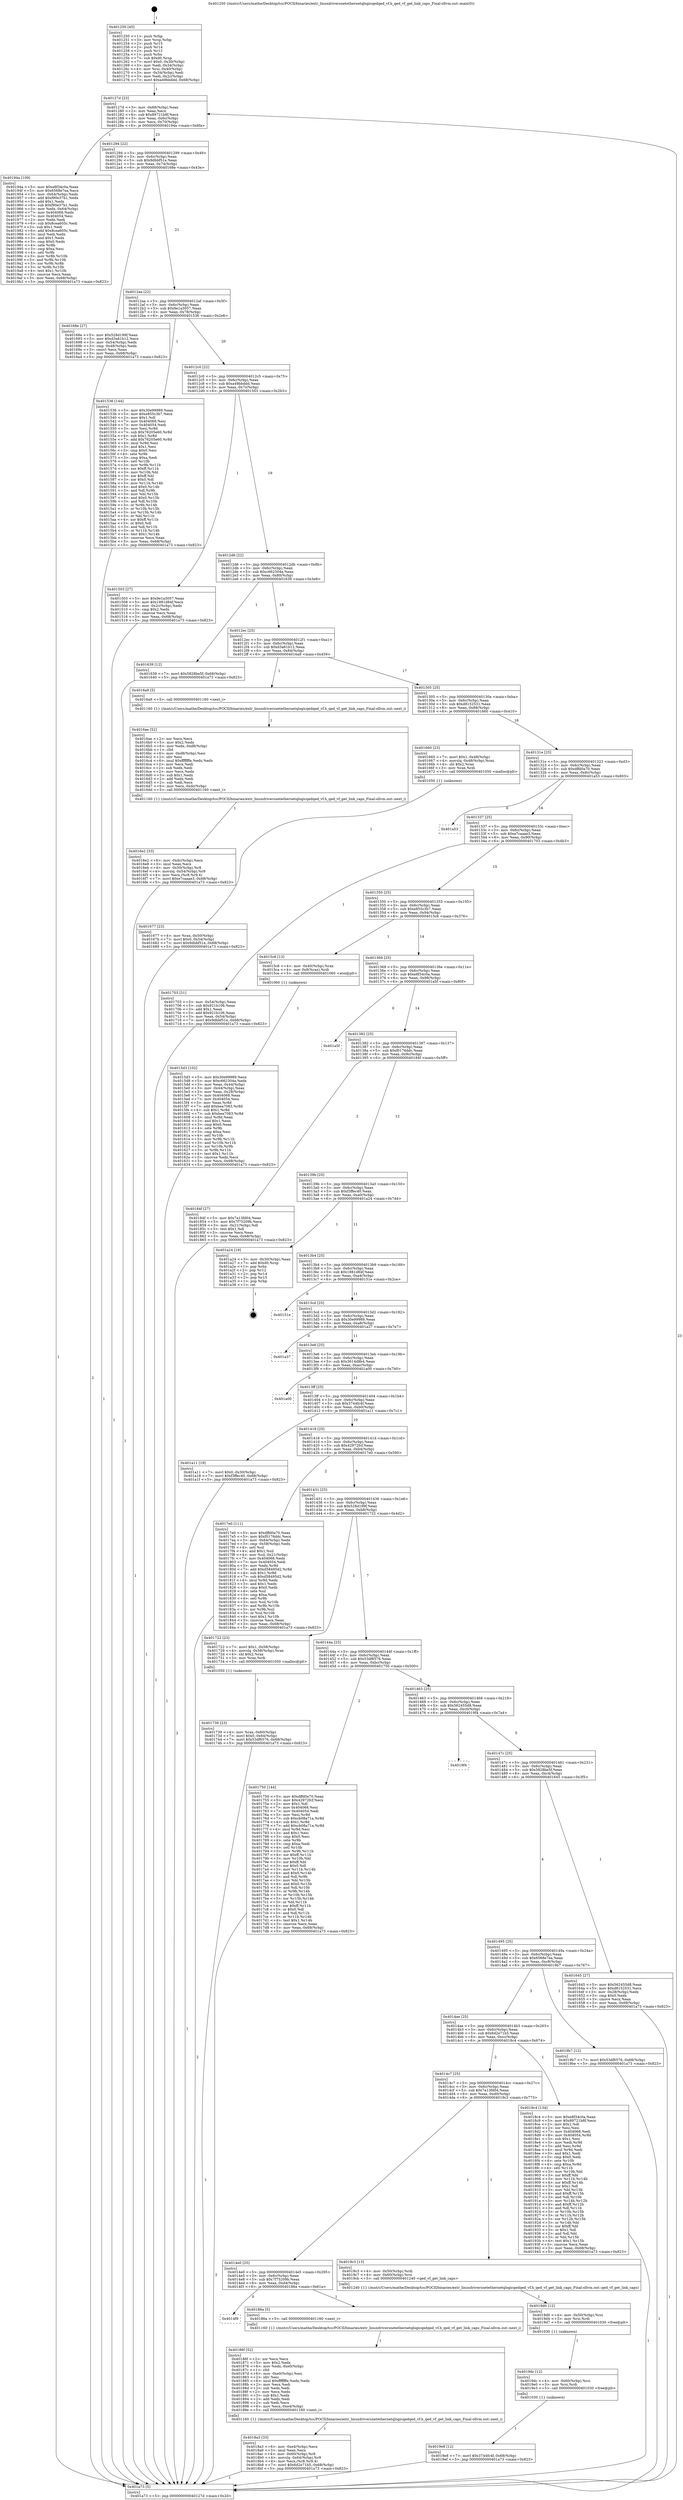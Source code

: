 digraph "0x401250" {
  label = "0x401250 (/mnt/c/Users/mathe/Desktop/tcc/POCII/binaries/extr_linuxdriversnetethernetqlogicqedqed_vf.h_qed_vf_get_link_caps_Final-ollvm.out::main(0))"
  labelloc = "t"
  node[shape=record]

  Entry [label="",width=0.3,height=0.3,shape=circle,fillcolor=black,style=filled]
  "0x40127d" [label="{
     0x40127d [23]\l
     | [instrs]\l
     &nbsp;&nbsp;0x40127d \<+3\>: mov -0x68(%rbp),%eax\l
     &nbsp;&nbsp;0x401280 \<+2\>: mov %eax,%ecx\l
     &nbsp;&nbsp;0x401282 \<+6\>: sub $0x89721b8f,%ecx\l
     &nbsp;&nbsp;0x401288 \<+3\>: mov %eax,-0x6c(%rbp)\l
     &nbsp;&nbsp;0x40128b \<+3\>: mov %ecx,-0x70(%rbp)\l
     &nbsp;&nbsp;0x40128e \<+6\>: je 000000000040194a \<main+0x6fa\>\l
  }"]
  "0x40194a" [label="{
     0x40194a [109]\l
     | [instrs]\l
     &nbsp;&nbsp;0x40194a \<+5\>: mov $0xe8f34c0a,%eax\l
     &nbsp;&nbsp;0x40194f \<+5\>: mov $0x6568e7ea,%ecx\l
     &nbsp;&nbsp;0x401954 \<+3\>: mov -0x64(%rbp),%edx\l
     &nbsp;&nbsp;0x401957 \<+6\>: add $0xf90e37b1,%edx\l
     &nbsp;&nbsp;0x40195d \<+3\>: add $0x1,%edx\l
     &nbsp;&nbsp;0x401960 \<+6\>: sub $0xf90e37b1,%edx\l
     &nbsp;&nbsp;0x401966 \<+3\>: mov %edx,-0x64(%rbp)\l
     &nbsp;&nbsp;0x401969 \<+7\>: mov 0x404068,%edx\l
     &nbsp;&nbsp;0x401970 \<+7\>: mov 0x404054,%esi\l
     &nbsp;&nbsp;0x401977 \<+2\>: mov %edx,%edi\l
     &nbsp;&nbsp;0x401979 \<+6\>: sub $0x8cea605c,%edi\l
     &nbsp;&nbsp;0x40197f \<+3\>: sub $0x1,%edi\l
     &nbsp;&nbsp;0x401982 \<+6\>: add $0x8cea605c,%edi\l
     &nbsp;&nbsp;0x401988 \<+3\>: imul %edi,%edx\l
     &nbsp;&nbsp;0x40198b \<+3\>: and $0x1,%edx\l
     &nbsp;&nbsp;0x40198e \<+3\>: cmp $0x0,%edx\l
     &nbsp;&nbsp;0x401991 \<+4\>: sete %r8b\l
     &nbsp;&nbsp;0x401995 \<+3\>: cmp $0xa,%esi\l
     &nbsp;&nbsp;0x401998 \<+4\>: setl %r9b\l
     &nbsp;&nbsp;0x40199c \<+3\>: mov %r8b,%r10b\l
     &nbsp;&nbsp;0x40199f \<+3\>: and %r9b,%r10b\l
     &nbsp;&nbsp;0x4019a2 \<+3\>: xor %r9b,%r8b\l
     &nbsp;&nbsp;0x4019a5 \<+3\>: or %r8b,%r10b\l
     &nbsp;&nbsp;0x4019a8 \<+4\>: test $0x1,%r10b\l
     &nbsp;&nbsp;0x4019ac \<+3\>: cmovne %ecx,%eax\l
     &nbsp;&nbsp;0x4019af \<+3\>: mov %eax,-0x68(%rbp)\l
     &nbsp;&nbsp;0x4019b2 \<+5\>: jmp 0000000000401a73 \<main+0x823\>\l
  }"]
  "0x401294" [label="{
     0x401294 [22]\l
     | [instrs]\l
     &nbsp;&nbsp;0x401294 \<+5\>: jmp 0000000000401299 \<main+0x49\>\l
     &nbsp;&nbsp;0x401299 \<+3\>: mov -0x6c(%rbp),%eax\l
     &nbsp;&nbsp;0x40129c \<+5\>: sub $0x9dbbf51e,%eax\l
     &nbsp;&nbsp;0x4012a1 \<+3\>: mov %eax,-0x74(%rbp)\l
     &nbsp;&nbsp;0x4012a4 \<+6\>: je 000000000040168e \<main+0x43e\>\l
  }"]
  Exit [label="",width=0.3,height=0.3,shape=circle,fillcolor=black,style=filled,peripheries=2]
  "0x40168e" [label="{
     0x40168e [27]\l
     | [instrs]\l
     &nbsp;&nbsp;0x40168e \<+5\>: mov $0x528d199f,%eax\l
     &nbsp;&nbsp;0x401693 \<+5\>: mov $0xd3a61b12,%ecx\l
     &nbsp;&nbsp;0x401698 \<+3\>: mov -0x54(%rbp),%edx\l
     &nbsp;&nbsp;0x40169b \<+3\>: cmp -0x48(%rbp),%edx\l
     &nbsp;&nbsp;0x40169e \<+3\>: cmovl %ecx,%eax\l
     &nbsp;&nbsp;0x4016a1 \<+3\>: mov %eax,-0x68(%rbp)\l
     &nbsp;&nbsp;0x4016a4 \<+5\>: jmp 0000000000401a73 \<main+0x823\>\l
  }"]
  "0x4012aa" [label="{
     0x4012aa [22]\l
     | [instrs]\l
     &nbsp;&nbsp;0x4012aa \<+5\>: jmp 00000000004012af \<main+0x5f\>\l
     &nbsp;&nbsp;0x4012af \<+3\>: mov -0x6c(%rbp),%eax\l
     &nbsp;&nbsp;0x4012b2 \<+5\>: sub $0x9e1a3057,%eax\l
     &nbsp;&nbsp;0x4012b7 \<+3\>: mov %eax,-0x78(%rbp)\l
     &nbsp;&nbsp;0x4012ba \<+6\>: je 0000000000401536 \<main+0x2e6\>\l
  }"]
  "0x4019e8" [label="{
     0x4019e8 [12]\l
     | [instrs]\l
     &nbsp;&nbsp;0x4019e8 \<+7\>: movl $0x3744fc4f,-0x68(%rbp)\l
     &nbsp;&nbsp;0x4019ef \<+5\>: jmp 0000000000401a73 \<main+0x823\>\l
  }"]
  "0x401536" [label="{
     0x401536 [144]\l
     | [instrs]\l
     &nbsp;&nbsp;0x401536 \<+5\>: mov $0x30e99989,%eax\l
     &nbsp;&nbsp;0x40153b \<+5\>: mov $0xe855c3b7,%ecx\l
     &nbsp;&nbsp;0x401540 \<+2\>: mov $0x1,%dl\l
     &nbsp;&nbsp;0x401542 \<+7\>: mov 0x404068,%esi\l
     &nbsp;&nbsp;0x401549 \<+7\>: mov 0x404054,%edi\l
     &nbsp;&nbsp;0x401550 \<+3\>: mov %esi,%r8d\l
     &nbsp;&nbsp;0x401553 \<+7\>: sub $0x76205e60,%r8d\l
     &nbsp;&nbsp;0x40155a \<+4\>: sub $0x1,%r8d\l
     &nbsp;&nbsp;0x40155e \<+7\>: add $0x76205e60,%r8d\l
     &nbsp;&nbsp;0x401565 \<+4\>: imul %r8d,%esi\l
     &nbsp;&nbsp;0x401569 \<+3\>: and $0x1,%esi\l
     &nbsp;&nbsp;0x40156c \<+3\>: cmp $0x0,%esi\l
     &nbsp;&nbsp;0x40156f \<+4\>: sete %r9b\l
     &nbsp;&nbsp;0x401573 \<+3\>: cmp $0xa,%edi\l
     &nbsp;&nbsp;0x401576 \<+4\>: setl %r10b\l
     &nbsp;&nbsp;0x40157a \<+3\>: mov %r9b,%r11b\l
     &nbsp;&nbsp;0x40157d \<+4\>: xor $0xff,%r11b\l
     &nbsp;&nbsp;0x401581 \<+3\>: mov %r10b,%bl\l
     &nbsp;&nbsp;0x401584 \<+3\>: xor $0xff,%bl\l
     &nbsp;&nbsp;0x401587 \<+3\>: xor $0x0,%dl\l
     &nbsp;&nbsp;0x40158a \<+3\>: mov %r11b,%r14b\l
     &nbsp;&nbsp;0x40158d \<+4\>: and $0x0,%r14b\l
     &nbsp;&nbsp;0x401591 \<+3\>: and %dl,%r9b\l
     &nbsp;&nbsp;0x401594 \<+3\>: mov %bl,%r15b\l
     &nbsp;&nbsp;0x401597 \<+4\>: and $0x0,%r15b\l
     &nbsp;&nbsp;0x40159b \<+3\>: and %dl,%r10b\l
     &nbsp;&nbsp;0x40159e \<+3\>: or %r9b,%r14b\l
     &nbsp;&nbsp;0x4015a1 \<+3\>: or %r10b,%r15b\l
     &nbsp;&nbsp;0x4015a4 \<+3\>: xor %r15b,%r14b\l
     &nbsp;&nbsp;0x4015a7 \<+3\>: or %bl,%r11b\l
     &nbsp;&nbsp;0x4015aa \<+4\>: xor $0xff,%r11b\l
     &nbsp;&nbsp;0x4015ae \<+3\>: or $0x0,%dl\l
     &nbsp;&nbsp;0x4015b1 \<+3\>: and %dl,%r11b\l
     &nbsp;&nbsp;0x4015b4 \<+3\>: or %r11b,%r14b\l
     &nbsp;&nbsp;0x4015b7 \<+4\>: test $0x1,%r14b\l
     &nbsp;&nbsp;0x4015bb \<+3\>: cmovne %ecx,%eax\l
     &nbsp;&nbsp;0x4015be \<+3\>: mov %eax,-0x68(%rbp)\l
     &nbsp;&nbsp;0x4015c1 \<+5\>: jmp 0000000000401a73 \<main+0x823\>\l
  }"]
  "0x4012c0" [label="{
     0x4012c0 [22]\l
     | [instrs]\l
     &nbsp;&nbsp;0x4012c0 \<+5\>: jmp 00000000004012c5 \<main+0x75\>\l
     &nbsp;&nbsp;0x4012c5 \<+3\>: mov -0x6c(%rbp),%eax\l
     &nbsp;&nbsp;0x4012c8 \<+5\>: sub $0xa49bbddd,%eax\l
     &nbsp;&nbsp;0x4012cd \<+3\>: mov %eax,-0x7c(%rbp)\l
     &nbsp;&nbsp;0x4012d0 \<+6\>: je 0000000000401503 \<main+0x2b3\>\l
  }"]
  "0x4019dc" [label="{
     0x4019dc [12]\l
     | [instrs]\l
     &nbsp;&nbsp;0x4019dc \<+4\>: mov -0x60(%rbp),%rsi\l
     &nbsp;&nbsp;0x4019e0 \<+3\>: mov %rsi,%rdi\l
     &nbsp;&nbsp;0x4019e3 \<+5\>: call 0000000000401030 \<free@plt\>\l
     | [calls]\l
     &nbsp;&nbsp;0x401030 \{1\} (unknown)\l
  }"]
  "0x401503" [label="{
     0x401503 [27]\l
     | [instrs]\l
     &nbsp;&nbsp;0x401503 \<+5\>: mov $0x9e1a3057,%eax\l
     &nbsp;&nbsp;0x401508 \<+5\>: mov $0x1881d84f,%ecx\l
     &nbsp;&nbsp;0x40150d \<+3\>: mov -0x2c(%rbp),%edx\l
     &nbsp;&nbsp;0x401510 \<+3\>: cmp $0x2,%edx\l
     &nbsp;&nbsp;0x401513 \<+3\>: cmovne %ecx,%eax\l
     &nbsp;&nbsp;0x401516 \<+3\>: mov %eax,-0x68(%rbp)\l
     &nbsp;&nbsp;0x401519 \<+5\>: jmp 0000000000401a73 \<main+0x823\>\l
  }"]
  "0x4012d6" [label="{
     0x4012d6 [22]\l
     | [instrs]\l
     &nbsp;&nbsp;0x4012d6 \<+5\>: jmp 00000000004012db \<main+0x8b\>\l
     &nbsp;&nbsp;0x4012db \<+3\>: mov -0x6c(%rbp),%eax\l
     &nbsp;&nbsp;0x4012de \<+5\>: sub $0xc662304a,%eax\l
     &nbsp;&nbsp;0x4012e3 \<+3\>: mov %eax,-0x80(%rbp)\l
     &nbsp;&nbsp;0x4012e6 \<+6\>: je 0000000000401639 \<main+0x3e9\>\l
  }"]
  "0x401a73" [label="{
     0x401a73 [5]\l
     | [instrs]\l
     &nbsp;&nbsp;0x401a73 \<+5\>: jmp 000000000040127d \<main+0x2d\>\l
  }"]
  "0x401250" [label="{
     0x401250 [45]\l
     | [instrs]\l
     &nbsp;&nbsp;0x401250 \<+1\>: push %rbp\l
     &nbsp;&nbsp;0x401251 \<+3\>: mov %rsp,%rbp\l
     &nbsp;&nbsp;0x401254 \<+2\>: push %r15\l
     &nbsp;&nbsp;0x401256 \<+2\>: push %r14\l
     &nbsp;&nbsp;0x401258 \<+2\>: push %r12\l
     &nbsp;&nbsp;0x40125a \<+1\>: push %rbx\l
     &nbsp;&nbsp;0x40125b \<+7\>: sub $0xd0,%rsp\l
     &nbsp;&nbsp;0x401262 \<+7\>: movl $0x0,-0x30(%rbp)\l
     &nbsp;&nbsp;0x401269 \<+3\>: mov %edi,-0x34(%rbp)\l
     &nbsp;&nbsp;0x40126c \<+4\>: mov %rsi,-0x40(%rbp)\l
     &nbsp;&nbsp;0x401270 \<+3\>: mov -0x34(%rbp),%edi\l
     &nbsp;&nbsp;0x401273 \<+3\>: mov %edi,-0x2c(%rbp)\l
     &nbsp;&nbsp;0x401276 \<+7\>: movl $0xa49bbddd,-0x68(%rbp)\l
  }"]
  "0x4019d0" [label="{
     0x4019d0 [12]\l
     | [instrs]\l
     &nbsp;&nbsp;0x4019d0 \<+4\>: mov -0x50(%rbp),%rsi\l
     &nbsp;&nbsp;0x4019d4 \<+3\>: mov %rsi,%rdi\l
     &nbsp;&nbsp;0x4019d7 \<+5\>: call 0000000000401030 \<free@plt\>\l
     | [calls]\l
     &nbsp;&nbsp;0x401030 \{1\} (unknown)\l
  }"]
  "0x401639" [label="{
     0x401639 [12]\l
     | [instrs]\l
     &nbsp;&nbsp;0x401639 \<+7\>: movl $0x5828be5f,-0x68(%rbp)\l
     &nbsp;&nbsp;0x401640 \<+5\>: jmp 0000000000401a73 \<main+0x823\>\l
  }"]
  "0x4012ec" [label="{
     0x4012ec [25]\l
     | [instrs]\l
     &nbsp;&nbsp;0x4012ec \<+5\>: jmp 00000000004012f1 \<main+0xa1\>\l
     &nbsp;&nbsp;0x4012f1 \<+3\>: mov -0x6c(%rbp),%eax\l
     &nbsp;&nbsp;0x4012f4 \<+5\>: sub $0xd3a61b12,%eax\l
     &nbsp;&nbsp;0x4012f9 \<+6\>: mov %eax,-0x84(%rbp)\l
     &nbsp;&nbsp;0x4012ff \<+6\>: je 00000000004016a9 \<main+0x459\>\l
  }"]
  "0x4018a3" [label="{
     0x4018a3 [33]\l
     | [instrs]\l
     &nbsp;&nbsp;0x4018a3 \<+6\>: mov -0xe4(%rbp),%ecx\l
     &nbsp;&nbsp;0x4018a9 \<+3\>: imul %eax,%ecx\l
     &nbsp;&nbsp;0x4018ac \<+4\>: mov -0x60(%rbp),%r8\l
     &nbsp;&nbsp;0x4018b0 \<+4\>: movslq -0x64(%rbp),%r9\l
     &nbsp;&nbsp;0x4018b4 \<+4\>: mov %ecx,(%r8,%r9,4)\l
     &nbsp;&nbsp;0x4018b8 \<+7\>: movl $0x6d2e71b5,-0x68(%rbp)\l
     &nbsp;&nbsp;0x4018bf \<+5\>: jmp 0000000000401a73 \<main+0x823\>\l
  }"]
  "0x4016a9" [label="{
     0x4016a9 [5]\l
     | [instrs]\l
     &nbsp;&nbsp;0x4016a9 \<+5\>: call 0000000000401160 \<next_i\>\l
     | [calls]\l
     &nbsp;&nbsp;0x401160 \{1\} (/mnt/c/Users/mathe/Desktop/tcc/POCII/binaries/extr_linuxdriversnetethernetqlogicqedqed_vf.h_qed_vf_get_link_caps_Final-ollvm.out::next_i)\l
  }"]
  "0x401305" [label="{
     0x401305 [25]\l
     | [instrs]\l
     &nbsp;&nbsp;0x401305 \<+5\>: jmp 000000000040130a \<main+0xba\>\l
     &nbsp;&nbsp;0x40130a \<+3\>: mov -0x6c(%rbp),%eax\l
     &nbsp;&nbsp;0x40130d \<+5\>: sub $0xd8152531,%eax\l
     &nbsp;&nbsp;0x401312 \<+6\>: mov %eax,-0x88(%rbp)\l
     &nbsp;&nbsp;0x401318 \<+6\>: je 0000000000401660 \<main+0x410\>\l
  }"]
  "0x40186f" [label="{
     0x40186f [52]\l
     | [instrs]\l
     &nbsp;&nbsp;0x40186f \<+2\>: xor %ecx,%ecx\l
     &nbsp;&nbsp;0x401871 \<+5\>: mov $0x2,%edx\l
     &nbsp;&nbsp;0x401876 \<+6\>: mov %edx,-0xe0(%rbp)\l
     &nbsp;&nbsp;0x40187c \<+1\>: cltd\l
     &nbsp;&nbsp;0x40187d \<+6\>: mov -0xe0(%rbp),%esi\l
     &nbsp;&nbsp;0x401883 \<+2\>: idiv %esi\l
     &nbsp;&nbsp;0x401885 \<+6\>: imul $0xfffffffe,%edx,%edx\l
     &nbsp;&nbsp;0x40188b \<+2\>: mov %ecx,%edi\l
     &nbsp;&nbsp;0x40188d \<+2\>: sub %edx,%edi\l
     &nbsp;&nbsp;0x40188f \<+2\>: mov %ecx,%edx\l
     &nbsp;&nbsp;0x401891 \<+3\>: sub $0x1,%edx\l
     &nbsp;&nbsp;0x401894 \<+2\>: add %edx,%edi\l
     &nbsp;&nbsp;0x401896 \<+2\>: sub %edi,%ecx\l
     &nbsp;&nbsp;0x401898 \<+6\>: mov %ecx,-0xe4(%rbp)\l
     &nbsp;&nbsp;0x40189e \<+5\>: call 0000000000401160 \<next_i\>\l
     | [calls]\l
     &nbsp;&nbsp;0x401160 \{1\} (/mnt/c/Users/mathe/Desktop/tcc/POCII/binaries/extr_linuxdriversnetethernetqlogicqedqed_vf.h_qed_vf_get_link_caps_Final-ollvm.out::next_i)\l
  }"]
  "0x401660" [label="{
     0x401660 [23]\l
     | [instrs]\l
     &nbsp;&nbsp;0x401660 \<+7\>: movl $0x1,-0x48(%rbp)\l
     &nbsp;&nbsp;0x401667 \<+4\>: movslq -0x48(%rbp),%rax\l
     &nbsp;&nbsp;0x40166b \<+4\>: shl $0x2,%rax\l
     &nbsp;&nbsp;0x40166f \<+3\>: mov %rax,%rdi\l
     &nbsp;&nbsp;0x401672 \<+5\>: call 0000000000401050 \<malloc@plt\>\l
     | [calls]\l
     &nbsp;&nbsp;0x401050 \{1\} (unknown)\l
  }"]
  "0x40131e" [label="{
     0x40131e [25]\l
     | [instrs]\l
     &nbsp;&nbsp;0x40131e \<+5\>: jmp 0000000000401323 \<main+0xd3\>\l
     &nbsp;&nbsp;0x401323 \<+3\>: mov -0x6c(%rbp),%eax\l
     &nbsp;&nbsp;0x401326 \<+5\>: sub $0xdffd0a70,%eax\l
     &nbsp;&nbsp;0x40132b \<+6\>: mov %eax,-0x8c(%rbp)\l
     &nbsp;&nbsp;0x401331 \<+6\>: je 0000000000401a53 \<main+0x803\>\l
  }"]
  "0x4014f9" [label="{
     0x4014f9\l
  }", style=dashed]
  "0x401a53" [label="{
     0x401a53\l
  }", style=dashed]
  "0x401337" [label="{
     0x401337 [25]\l
     | [instrs]\l
     &nbsp;&nbsp;0x401337 \<+5\>: jmp 000000000040133c \<main+0xec\>\l
     &nbsp;&nbsp;0x40133c \<+3\>: mov -0x6c(%rbp),%eax\l
     &nbsp;&nbsp;0x40133f \<+5\>: sub $0xe7caaae3,%eax\l
     &nbsp;&nbsp;0x401344 \<+6\>: mov %eax,-0x90(%rbp)\l
     &nbsp;&nbsp;0x40134a \<+6\>: je 0000000000401703 \<main+0x4b3\>\l
  }"]
  "0x40186a" [label="{
     0x40186a [5]\l
     | [instrs]\l
     &nbsp;&nbsp;0x40186a \<+5\>: call 0000000000401160 \<next_i\>\l
     | [calls]\l
     &nbsp;&nbsp;0x401160 \{1\} (/mnt/c/Users/mathe/Desktop/tcc/POCII/binaries/extr_linuxdriversnetethernetqlogicqedqed_vf.h_qed_vf_get_link_caps_Final-ollvm.out::next_i)\l
  }"]
  "0x401703" [label="{
     0x401703 [31]\l
     | [instrs]\l
     &nbsp;&nbsp;0x401703 \<+3\>: mov -0x54(%rbp),%eax\l
     &nbsp;&nbsp;0x401706 \<+5\>: sub $0x921b106,%eax\l
     &nbsp;&nbsp;0x40170b \<+3\>: add $0x1,%eax\l
     &nbsp;&nbsp;0x40170e \<+5\>: add $0x921b106,%eax\l
     &nbsp;&nbsp;0x401713 \<+3\>: mov %eax,-0x54(%rbp)\l
     &nbsp;&nbsp;0x401716 \<+7\>: movl $0x9dbbf51e,-0x68(%rbp)\l
     &nbsp;&nbsp;0x40171d \<+5\>: jmp 0000000000401a73 \<main+0x823\>\l
  }"]
  "0x401350" [label="{
     0x401350 [25]\l
     | [instrs]\l
     &nbsp;&nbsp;0x401350 \<+5\>: jmp 0000000000401355 \<main+0x105\>\l
     &nbsp;&nbsp;0x401355 \<+3\>: mov -0x6c(%rbp),%eax\l
     &nbsp;&nbsp;0x401358 \<+5\>: sub $0xe855c3b7,%eax\l
     &nbsp;&nbsp;0x40135d \<+6\>: mov %eax,-0x94(%rbp)\l
     &nbsp;&nbsp;0x401363 \<+6\>: je 00000000004015c6 \<main+0x376\>\l
  }"]
  "0x4014e0" [label="{
     0x4014e0 [25]\l
     | [instrs]\l
     &nbsp;&nbsp;0x4014e0 \<+5\>: jmp 00000000004014e5 \<main+0x295\>\l
     &nbsp;&nbsp;0x4014e5 \<+3\>: mov -0x6c(%rbp),%eax\l
     &nbsp;&nbsp;0x4014e8 \<+5\>: sub $0x7f75209b,%eax\l
     &nbsp;&nbsp;0x4014ed \<+6\>: mov %eax,-0xd4(%rbp)\l
     &nbsp;&nbsp;0x4014f3 \<+6\>: je 000000000040186a \<main+0x61a\>\l
  }"]
  "0x4015c6" [label="{
     0x4015c6 [13]\l
     | [instrs]\l
     &nbsp;&nbsp;0x4015c6 \<+4\>: mov -0x40(%rbp),%rax\l
     &nbsp;&nbsp;0x4015ca \<+4\>: mov 0x8(%rax),%rdi\l
     &nbsp;&nbsp;0x4015ce \<+5\>: call 0000000000401060 \<atoi@plt\>\l
     | [calls]\l
     &nbsp;&nbsp;0x401060 \{1\} (unknown)\l
  }"]
  "0x401369" [label="{
     0x401369 [25]\l
     | [instrs]\l
     &nbsp;&nbsp;0x401369 \<+5\>: jmp 000000000040136e \<main+0x11e\>\l
     &nbsp;&nbsp;0x40136e \<+3\>: mov -0x6c(%rbp),%eax\l
     &nbsp;&nbsp;0x401371 \<+5\>: sub $0xe8f34c0a,%eax\l
     &nbsp;&nbsp;0x401376 \<+6\>: mov %eax,-0x98(%rbp)\l
     &nbsp;&nbsp;0x40137c \<+6\>: je 0000000000401a5f \<main+0x80f\>\l
  }"]
  "0x4015d3" [label="{
     0x4015d3 [102]\l
     | [instrs]\l
     &nbsp;&nbsp;0x4015d3 \<+5\>: mov $0x30e99989,%ecx\l
     &nbsp;&nbsp;0x4015d8 \<+5\>: mov $0xc662304a,%edx\l
     &nbsp;&nbsp;0x4015dd \<+3\>: mov %eax,-0x44(%rbp)\l
     &nbsp;&nbsp;0x4015e0 \<+3\>: mov -0x44(%rbp),%eax\l
     &nbsp;&nbsp;0x4015e3 \<+3\>: mov %eax,-0x28(%rbp)\l
     &nbsp;&nbsp;0x4015e6 \<+7\>: mov 0x404068,%eax\l
     &nbsp;&nbsp;0x4015ed \<+7\>: mov 0x404054,%esi\l
     &nbsp;&nbsp;0x4015f4 \<+3\>: mov %eax,%r8d\l
     &nbsp;&nbsp;0x4015f7 \<+7\>: add $0xbea7083,%r8d\l
     &nbsp;&nbsp;0x4015fe \<+4\>: sub $0x1,%r8d\l
     &nbsp;&nbsp;0x401602 \<+7\>: sub $0xbea7083,%r8d\l
     &nbsp;&nbsp;0x401609 \<+4\>: imul %r8d,%eax\l
     &nbsp;&nbsp;0x40160d \<+3\>: and $0x1,%eax\l
     &nbsp;&nbsp;0x401610 \<+3\>: cmp $0x0,%eax\l
     &nbsp;&nbsp;0x401613 \<+4\>: sete %r9b\l
     &nbsp;&nbsp;0x401617 \<+3\>: cmp $0xa,%esi\l
     &nbsp;&nbsp;0x40161a \<+4\>: setl %r10b\l
     &nbsp;&nbsp;0x40161e \<+3\>: mov %r9b,%r11b\l
     &nbsp;&nbsp;0x401621 \<+3\>: and %r10b,%r11b\l
     &nbsp;&nbsp;0x401624 \<+3\>: xor %r10b,%r9b\l
     &nbsp;&nbsp;0x401627 \<+3\>: or %r9b,%r11b\l
     &nbsp;&nbsp;0x40162a \<+4\>: test $0x1,%r11b\l
     &nbsp;&nbsp;0x40162e \<+3\>: cmovne %edx,%ecx\l
     &nbsp;&nbsp;0x401631 \<+3\>: mov %ecx,-0x68(%rbp)\l
     &nbsp;&nbsp;0x401634 \<+5\>: jmp 0000000000401a73 \<main+0x823\>\l
  }"]
  "0x4019c3" [label="{
     0x4019c3 [13]\l
     | [instrs]\l
     &nbsp;&nbsp;0x4019c3 \<+4\>: mov -0x50(%rbp),%rdi\l
     &nbsp;&nbsp;0x4019c7 \<+4\>: mov -0x60(%rbp),%rsi\l
     &nbsp;&nbsp;0x4019cb \<+5\>: call 0000000000401240 \<qed_vf_get_link_caps\>\l
     | [calls]\l
     &nbsp;&nbsp;0x401240 \{1\} (/mnt/c/Users/mathe/Desktop/tcc/POCII/binaries/extr_linuxdriversnetethernetqlogicqedqed_vf.h_qed_vf_get_link_caps_Final-ollvm.out::qed_vf_get_link_caps)\l
  }"]
  "0x401a5f" [label="{
     0x401a5f\l
  }", style=dashed]
  "0x401382" [label="{
     0x401382 [25]\l
     | [instrs]\l
     &nbsp;&nbsp;0x401382 \<+5\>: jmp 0000000000401387 \<main+0x137\>\l
     &nbsp;&nbsp;0x401387 \<+3\>: mov -0x6c(%rbp),%eax\l
     &nbsp;&nbsp;0x40138a \<+5\>: sub $0xf0176ddc,%eax\l
     &nbsp;&nbsp;0x40138f \<+6\>: mov %eax,-0x9c(%rbp)\l
     &nbsp;&nbsp;0x401395 \<+6\>: je 000000000040184f \<main+0x5ff\>\l
  }"]
  "0x4014c7" [label="{
     0x4014c7 [25]\l
     | [instrs]\l
     &nbsp;&nbsp;0x4014c7 \<+5\>: jmp 00000000004014cc \<main+0x27c\>\l
     &nbsp;&nbsp;0x4014cc \<+3\>: mov -0x6c(%rbp),%eax\l
     &nbsp;&nbsp;0x4014cf \<+5\>: sub $0x7a13fd04,%eax\l
     &nbsp;&nbsp;0x4014d4 \<+6\>: mov %eax,-0xd0(%rbp)\l
     &nbsp;&nbsp;0x4014da \<+6\>: je 00000000004019c3 \<main+0x773\>\l
  }"]
  "0x40184f" [label="{
     0x40184f [27]\l
     | [instrs]\l
     &nbsp;&nbsp;0x40184f \<+5\>: mov $0x7a13fd04,%eax\l
     &nbsp;&nbsp;0x401854 \<+5\>: mov $0x7f75209b,%ecx\l
     &nbsp;&nbsp;0x401859 \<+3\>: mov -0x21(%rbp),%dl\l
     &nbsp;&nbsp;0x40185c \<+3\>: test $0x1,%dl\l
     &nbsp;&nbsp;0x40185f \<+3\>: cmovne %ecx,%eax\l
     &nbsp;&nbsp;0x401862 \<+3\>: mov %eax,-0x68(%rbp)\l
     &nbsp;&nbsp;0x401865 \<+5\>: jmp 0000000000401a73 \<main+0x823\>\l
  }"]
  "0x40139b" [label="{
     0x40139b [25]\l
     | [instrs]\l
     &nbsp;&nbsp;0x40139b \<+5\>: jmp 00000000004013a0 \<main+0x150\>\l
     &nbsp;&nbsp;0x4013a0 \<+3\>: mov -0x6c(%rbp),%eax\l
     &nbsp;&nbsp;0x4013a3 \<+5\>: sub $0xf3ffec40,%eax\l
     &nbsp;&nbsp;0x4013a8 \<+6\>: mov %eax,-0xa0(%rbp)\l
     &nbsp;&nbsp;0x4013ae \<+6\>: je 0000000000401a24 \<main+0x7d4\>\l
  }"]
  "0x4018c4" [label="{
     0x4018c4 [134]\l
     | [instrs]\l
     &nbsp;&nbsp;0x4018c4 \<+5\>: mov $0xe8f34c0a,%eax\l
     &nbsp;&nbsp;0x4018c9 \<+5\>: mov $0x89721b8f,%ecx\l
     &nbsp;&nbsp;0x4018ce \<+2\>: mov $0x1,%dl\l
     &nbsp;&nbsp;0x4018d0 \<+2\>: xor %esi,%esi\l
     &nbsp;&nbsp;0x4018d2 \<+7\>: mov 0x404068,%edi\l
     &nbsp;&nbsp;0x4018d9 \<+8\>: mov 0x404054,%r8d\l
     &nbsp;&nbsp;0x4018e1 \<+3\>: sub $0x1,%esi\l
     &nbsp;&nbsp;0x4018e4 \<+3\>: mov %edi,%r9d\l
     &nbsp;&nbsp;0x4018e7 \<+3\>: add %esi,%r9d\l
     &nbsp;&nbsp;0x4018ea \<+4\>: imul %r9d,%edi\l
     &nbsp;&nbsp;0x4018ee \<+3\>: and $0x1,%edi\l
     &nbsp;&nbsp;0x4018f1 \<+3\>: cmp $0x0,%edi\l
     &nbsp;&nbsp;0x4018f4 \<+4\>: sete %r10b\l
     &nbsp;&nbsp;0x4018f8 \<+4\>: cmp $0xa,%r8d\l
     &nbsp;&nbsp;0x4018fc \<+4\>: setl %r11b\l
     &nbsp;&nbsp;0x401900 \<+3\>: mov %r10b,%bl\l
     &nbsp;&nbsp;0x401903 \<+3\>: xor $0xff,%bl\l
     &nbsp;&nbsp;0x401906 \<+3\>: mov %r11b,%r14b\l
     &nbsp;&nbsp;0x401909 \<+4\>: xor $0xff,%r14b\l
     &nbsp;&nbsp;0x40190d \<+3\>: xor $0x1,%dl\l
     &nbsp;&nbsp;0x401910 \<+3\>: mov %bl,%r15b\l
     &nbsp;&nbsp;0x401913 \<+4\>: and $0xff,%r15b\l
     &nbsp;&nbsp;0x401917 \<+3\>: and %dl,%r10b\l
     &nbsp;&nbsp;0x40191a \<+3\>: mov %r14b,%r12b\l
     &nbsp;&nbsp;0x40191d \<+4\>: and $0xff,%r12b\l
     &nbsp;&nbsp;0x401921 \<+3\>: and %dl,%r11b\l
     &nbsp;&nbsp;0x401924 \<+3\>: or %r10b,%r15b\l
     &nbsp;&nbsp;0x401927 \<+3\>: or %r11b,%r12b\l
     &nbsp;&nbsp;0x40192a \<+3\>: xor %r12b,%r15b\l
     &nbsp;&nbsp;0x40192d \<+3\>: or %r14b,%bl\l
     &nbsp;&nbsp;0x401930 \<+3\>: xor $0xff,%bl\l
     &nbsp;&nbsp;0x401933 \<+3\>: or $0x1,%dl\l
     &nbsp;&nbsp;0x401936 \<+2\>: and %dl,%bl\l
     &nbsp;&nbsp;0x401938 \<+3\>: or %bl,%r15b\l
     &nbsp;&nbsp;0x40193b \<+4\>: test $0x1,%r15b\l
     &nbsp;&nbsp;0x40193f \<+3\>: cmovne %ecx,%eax\l
     &nbsp;&nbsp;0x401942 \<+3\>: mov %eax,-0x68(%rbp)\l
     &nbsp;&nbsp;0x401945 \<+5\>: jmp 0000000000401a73 \<main+0x823\>\l
  }"]
  "0x401a24" [label="{
     0x401a24 [19]\l
     | [instrs]\l
     &nbsp;&nbsp;0x401a24 \<+3\>: mov -0x30(%rbp),%eax\l
     &nbsp;&nbsp;0x401a27 \<+7\>: add $0xd0,%rsp\l
     &nbsp;&nbsp;0x401a2e \<+1\>: pop %rbx\l
     &nbsp;&nbsp;0x401a2f \<+2\>: pop %r12\l
     &nbsp;&nbsp;0x401a31 \<+2\>: pop %r14\l
     &nbsp;&nbsp;0x401a33 \<+2\>: pop %r15\l
     &nbsp;&nbsp;0x401a35 \<+1\>: pop %rbp\l
     &nbsp;&nbsp;0x401a36 \<+1\>: ret\l
  }"]
  "0x4013b4" [label="{
     0x4013b4 [25]\l
     | [instrs]\l
     &nbsp;&nbsp;0x4013b4 \<+5\>: jmp 00000000004013b9 \<main+0x169\>\l
     &nbsp;&nbsp;0x4013b9 \<+3\>: mov -0x6c(%rbp),%eax\l
     &nbsp;&nbsp;0x4013bc \<+5\>: sub $0x1881d84f,%eax\l
     &nbsp;&nbsp;0x4013c1 \<+6\>: mov %eax,-0xa4(%rbp)\l
     &nbsp;&nbsp;0x4013c7 \<+6\>: je 000000000040151e \<main+0x2ce\>\l
  }"]
  "0x4014ae" [label="{
     0x4014ae [25]\l
     | [instrs]\l
     &nbsp;&nbsp;0x4014ae \<+5\>: jmp 00000000004014b3 \<main+0x263\>\l
     &nbsp;&nbsp;0x4014b3 \<+3\>: mov -0x6c(%rbp),%eax\l
     &nbsp;&nbsp;0x4014b6 \<+5\>: sub $0x6d2e71b5,%eax\l
     &nbsp;&nbsp;0x4014bb \<+6\>: mov %eax,-0xcc(%rbp)\l
     &nbsp;&nbsp;0x4014c1 \<+6\>: je 00000000004018c4 \<main+0x674\>\l
  }"]
  "0x40151e" [label="{
     0x40151e\l
  }", style=dashed]
  "0x4013cd" [label="{
     0x4013cd [25]\l
     | [instrs]\l
     &nbsp;&nbsp;0x4013cd \<+5\>: jmp 00000000004013d2 \<main+0x182\>\l
     &nbsp;&nbsp;0x4013d2 \<+3\>: mov -0x6c(%rbp),%eax\l
     &nbsp;&nbsp;0x4013d5 \<+5\>: sub $0x30e99989,%eax\l
     &nbsp;&nbsp;0x4013da \<+6\>: mov %eax,-0xa8(%rbp)\l
     &nbsp;&nbsp;0x4013e0 \<+6\>: je 0000000000401a37 \<main+0x7e7\>\l
  }"]
  "0x4019b7" [label="{
     0x4019b7 [12]\l
     | [instrs]\l
     &nbsp;&nbsp;0x4019b7 \<+7\>: movl $0x53df6576,-0x68(%rbp)\l
     &nbsp;&nbsp;0x4019be \<+5\>: jmp 0000000000401a73 \<main+0x823\>\l
  }"]
  "0x401a37" [label="{
     0x401a37\l
  }", style=dashed]
  "0x4013e6" [label="{
     0x4013e6 [25]\l
     | [instrs]\l
     &nbsp;&nbsp;0x4013e6 \<+5\>: jmp 00000000004013eb \<main+0x19b\>\l
     &nbsp;&nbsp;0x4013eb \<+3\>: mov -0x6c(%rbp),%eax\l
     &nbsp;&nbsp;0x4013ee \<+5\>: sub $0x3614d8b4,%eax\l
     &nbsp;&nbsp;0x4013f3 \<+6\>: mov %eax,-0xac(%rbp)\l
     &nbsp;&nbsp;0x4013f9 \<+6\>: je 0000000000401a00 \<main+0x7b0\>\l
  }"]
  "0x401739" [label="{
     0x401739 [23]\l
     | [instrs]\l
     &nbsp;&nbsp;0x401739 \<+4\>: mov %rax,-0x60(%rbp)\l
     &nbsp;&nbsp;0x40173d \<+7\>: movl $0x0,-0x64(%rbp)\l
     &nbsp;&nbsp;0x401744 \<+7\>: movl $0x53df6576,-0x68(%rbp)\l
     &nbsp;&nbsp;0x40174b \<+5\>: jmp 0000000000401a73 \<main+0x823\>\l
  }"]
  "0x401a00" [label="{
     0x401a00\l
  }", style=dashed]
  "0x4013ff" [label="{
     0x4013ff [25]\l
     | [instrs]\l
     &nbsp;&nbsp;0x4013ff \<+5\>: jmp 0000000000401404 \<main+0x1b4\>\l
     &nbsp;&nbsp;0x401404 \<+3\>: mov -0x6c(%rbp),%eax\l
     &nbsp;&nbsp;0x401407 \<+5\>: sub $0x3744fc4f,%eax\l
     &nbsp;&nbsp;0x40140c \<+6\>: mov %eax,-0xb0(%rbp)\l
     &nbsp;&nbsp;0x401412 \<+6\>: je 0000000000401a11 \<main+0x7c1\>\l
  }"]
  "0x4016e2" [label="{
     0x4016e2 [33]\l
     | [instrs]\l
     &nbsp;&nbsp;0x4016e2 \<+6\>: mov -0xdc(%rbp),%ecx\l
     &nbsp;&nbsp;0x4016e8 \<+3\>: imul %eax,%ecx\l
     &nbsp;&nbsp;0x4016eb \<+4\>: mov -0x50(%rbp),%r8\l
     &nbsp;&nbsp;0x4016ef \<+4\>: movslq -0x54(%rbp),%r9\l
     &nbsp;&nbsp;0x4016f3 \<+4\>: mov %ecx,(%r8,%r9,4)\l
     &nbsp;&nbsp;0x4016f7 \<+7\>: movl $0xe7caaae3,-0x68(%rbp)\l
     &nbsp;&nbsp;0x4016fe \<+5\>: jmp 0000000000401a73 \<main+0x823\>\l
  }"]
  "0x401a11" [label="{
     0x401a11 [19]\l
     | [instrs]\l
     &nbsp;&nbsp;0x401a11 \<+7\>: movl $0x0,-0x30(%rbp)\l
     &nbsp;&nbsp;0x401a18 \<+7\>: movl $0xf3ffec40,-0x68(%rbp)\l
     &nbsp;&nbsp;0x401a1f \<+5\>: jmp 0000000000401a73 \<main+0x823\>\l
  }"]
  "0x401418" [label="{
     0x401418 [25]\l
     | [instrs]\l
     &nbsp;&nbsp;0x401418 \<+5\>: jmp 000000000040141d \<main+0x1cd\>\l
     &nbsp;&nbsp;0x40141d \<+3\>: mov -0x6c(%rbp),%eax\l
     &nbsp;&nbsp;0x401420 \<+5\>: sub $0x42972fcf,%eax\l
     &nbsp;&nbsp;0x401425 \<+6\>: mov %eax,-0xb4(%rbp)\l
     &nbsp;&nbsp;0x40142b \<+6\>: je 00000000004017e0 \<main+0x590\>\l
  }"]
  "0x4016ae" [label="{
     0x4016ae [52]\l
     | [instrs]\l
     &nbsp;&nbsp;0x4016ae \<+2\>: xor %ecx,%ecx\l
     &nbsp;&nbsp;0x4016b0 \<+5\>: mov $0x2,%edx\l
     &nbsp;&nbsp;0x4016b5 \<+6\>: mov %edx,-0xd8(%rbp)\l
     &nbsp;&nbsp;0x4016bb \<+1\>: cltd\l
     &nbsp;&nbsp;0x4016bc \<+6\>: mov -0xd8(%rbp),%esi\l
     &nbsp;&nbsp;0x4016c2 \<+2\>: idiv %esi\l
     &nbsp;&nbsp;0x4016c4 \<+6\>: imul $0xfffffffe,%edx,%edx\l
     &nbsp;&nbsp;0x4016ca \<+2\>: mov %ecx,%edi\l
     &nbsp;&nbsp;0x4016cc \<+2\>: sub %edx,%edi\l
     &nbsp;&nbsp;0x4016ce \<+2\>: mov %ecx,%edx\l
     &nbsp;&nbsp;0x4016d0 \<+3\>: sub $0x1,%edx\l
     &nbsp;&nbsp;0x4016d3 \<+2\>: add %edx,%edi\l
     &nbsp;&nbsp;0x4016d5 \<+2\>: sub %edi,%ecx\l
     &nbsp;&nbsp;0x4016d7 \<+6\>: mov %ecx,-0xdc(%rbp)\l
     &nbsp;&nbsp;0x4016dd \<+5\>: call 0000000000401160 \<next_i\>\l
     | [calls]\l
     &nbsp;&nbsp;0x401160 \{1\} (/mnt/c/Users/mathe/Desktop/tcc/POCII/binaries/extr_linuxdriversnetethernetqlogicqedqed_vf.h_qed_vf_get_link_caps_Final-ollvm.out::next_i)\l
  }"]
  "0x4017e0" [label="{
     0x4017e0 [111]\l
     | [instrs]\l
     &nbsp;&nbsp;0x4017e0 \<+5\>: mov $0xdffd0a70,%eax\l
     &nbsp;&nbsp;0x4017e5 \<+5\>: mov $0xf0176ddc,%ecx\l
     &nbsp;&nbsp;0x4017ea \<+3\>: mov -0x64(%rbp),%edx\l
     &nbsp;&nbsp;0x4017ed \<+3\>: cmp -0x58(%rbp),%edx\l
     &nbsp;&nbsp;0x4017f0 \<+4\>: setl %sil\l
     &nbsp;&nbsp;0x4017f4 \<+4\>: and $0x1,%sil\l
     &nbsp;&nbsp;0x4017f8 \<+4\>: mov %sil,-0x21(%rbp)\l
     &nbsp;&nbsp;0x4017fc \<+7\>: mov 0x404068,%edx\l
     &nbsp;&nbsp;0x401803 \<+7\>: mov 0x404054,%edi\l
     &nbsp;&nbsp;0x40180a \<+3\>: mov %edx,%r8d\l
     &nbsp;&nbsp;0x40180d \<+7\>: add $0xd58495d2,%r8d\l
     &nbsp;&nbsp;0x401814 \<+4\>: sub $0x1,%r8d\l
     &nbsp;&nbsp;0x401818 \<+7\>: sub $0xd58495d2,%r8d\l
     &nbsp;&nbsp;0x40181f \<+4\>: imul %r8d,%edx\l
     &nbsp;&nbsp;0x401823 \<+3\>: and $0x1,%edx\l
     &nbsp;&nbsp;0x401826 \<+3\>: cmp $0x0,%edx\l
     &nbsp;&nbsp;0x401829 \<+4\>: sete %sil\l
     &nbsp;&nbsp;0x40182d \<+3\>: cmp $0xa,%edi\l
     &nbsp;&nbsp;0x401830 \<+4\>: setl %r9b\l
     &nbsp;&nbsp;0x401834 \<+3\>: mov %sil,%r10b\l
     &nbsp;&nbsp;0x401837 \<+3\>: and %r9b,%r10b\l
     &nbsp;&nbsp;0x40183a \<+3\>: xor %r9b,%sil\l
     &nbsp;&nbsp;0x40183d \<+3\>: or %sil,%r10b\l
     &nbsp;&nbsp;0x401840 \<+4\>: test $0x1,%r10b\l
     &nbsp;&nbsp;0x401844 \<+3\>: cmovne %ecx,%eax\l
     &nbsp;&nbsp;0x401847 \<+3\>: mov %eax,-0x68(%rbp)\l
     &nbsp;&nbsp;0x40184a \<+5\>: jmp 0000000000401a73 \<main+0x823\>\l
  }"]
  "0x401431" [label="{
     0x401431 [25]\l
     | [instrs]\l
     &nbsp;&nbsp;0x401431 \<+5\>: jmp 0000000000401436 \<main+0x1e6\>\l
     &nbsp;&nbsp;0x401436 \<+3\>: mov -0x6c(%rbp),%eax\l
     &nbsp;&nbsp;0x401439 \<+5\>: sub $0x528d199f,%eax\l
     &nbsp;&nbsp;0x40143e \<+6\>: mov %eax,-0xb8(%rbp)\l
     &nbsp;&nbsp;0x401444 \<+6\>: je 0000000000401722 \<main+0x4d2\>\l
  }"]
  "0x401677" [label="{
     0x401677 [23]\l
     | [instrs]\l
     &nbsp;&nbsp;0x401677 \<+4\>: mov %rax,-0x50(%rbp)\l
     &nbsp;&nbsp;0x40167b \<+7\>: movl $0x0,-0x54(%rbp)\l
     &nbsp;&nbsp;0x401682 \<+7\>: movl $0x9dbbf51e,-0x68(%rbp)\l
     &nbsp;&nbsp;0x401689 \<+5\>: jmp 0000000000401a73 \<main+0x823\>\l
  }"]
  "0x401722" [label="{
     0x401722 [23]\l
     | [instrs]\l
     &nbsp;&nbsp;0x401722 \<+7\>: movl $0x1,-0x58(%rbp)\l
     &nbsp;&nbsp;0x401729 \<+4\>: movslq -0x58(%rbp),%rax\l
     &nbsp;&nbsp;0x40172d \<+4\>: shl $0x2,%rax\l
     &nbsp;&nbsp;0x401731 \<+3\>: mov %rax,%rdi\l
     &nbsp;&nbsp;0x401734 \<+5\>: call 0000000000401050 \<malloc@plt\>\l
     | [calls]\l
     &nbsp;&nbsp;0x401050 \{1\} (unknown)\l
  }"]
  "0x40144a" [label="{
     0x40144a [25]\l
     | [instrs]\l
     &nbsp;&nbsp;0x40144a \<+5\>: jmp 000000000040144f \<main+0x1ff\>\l
     &nbsp;&nbsp;0x40144f \<+3\>: mov -0x6c(%rbp),%eax\l
     &nbsp;&nbsp;0x401452 \<+5\>: sub $0x53df6576,%eax\l
     &nbsp;&nbsp;0x401457 \<+6\>: mov %eax,-0xbc(%rbp)\l
     &nbsp;&nbsp;0x40145d \<+6\>: je 0000000000401750 \<main+0x500\>\l
  }"]
  "0x401495" [label="{
     0x401495 [25]\l
     | [instrs]\l
     &nbsp;&nbsp;0x401495 \<+5\>: jmp 000000000040149a \<main+0x24a\>\l
     &nbsp;&nbsp;0x40149a \<+3\>: mov -0x6c(%rbp),%eax\l
     &nbsp;&nbsp;0x40149d \<+5\>: sub $0x6568e7ea,%eax\l
     &nbsp;&nbsp;0x4014a2 \<+6\>: mov %eax,-0xc8(%rbp)\l
     &nbsp;&nbsp;0x4014a8 \<+6\>: je 00000000004019b7 \<main+0x767\>\l
  }"]
  "0x401750" [label="{
     0x401750 [144]\l
     | [instrs]\l
     &nbsp;&nbsp;0x401750 \<+5\>: mov $0xdffd0a70,%eax\l
     &nbsp;&nbsp;0x401755 \<+5\>: mov $0x42972fcf,%ecx\l
     &nbsp;&nbsp;0x40175a \<+2\>: mov $0x1,%dl\l
     &nbsp;&nbsp;0x40175c \<+7\>: mov 0x404068,%esi\l
     &nbsp;&nbsp;0x401763 \<+7\>: mov 0x404054,%edi\l
     &nbsp;&nbsp;0x40176a \<+3\>: mov %esi,%r8d\l
     &nbsp;&nbsp;0x40176d \<+7\>: sub $0xcb08a71a,%r8d\l
     &nbsp;&nbsp;0x401774 \<+4\>: sub $0x1,%r8d\l
     &nbsp;&nbsp;0x401778 \<+7\>: add $0xcb08a71a,%r8d\l
     &nbsp;&nbsp;0x40177f \<+4\>: imul %r8d,%esi\l
     &nbsp;&nbsp;0x401783 \<+3\>: and $0x1,%esi\l
     &nbsp;&nbsp;0x401786 \<+3\>: cmp $0x0,%esi\l
     &nbsp;&nbsp;0x401789 \<+4\>: sete %r9b\l
     &nbsp;&nbsp;0x40178d \<+3\>: cmp $0xa,%edi\l
     &nbsp;&nbsp;0x401790 \<+4\>: setl %r10b\l
     &nbsp;&nbsp;0x401794 \<+3\>: mov %r9b,%r11b\l
     &nbsp;&nbsp;0x401797 \<+4\>: xor $0xff,%r11b\l
     &nbsp;&nbsp;0x40179b \<+3\>: mov %r10b,%bl\l
     &nbsp;&nbsp;0x40179e \<+3\>: xor $0xff,%bl\l
     &nbsp;&nbsp;0x4017a1 \<+3\>: xor $0x0,%dl\l
     &nbsp;&nbsp;0x4017a4 \<+3\>: mov %r11b,%r14b\l
     &nbsp;&nbsp;0x4017a7 \<+4\>: and $0x0,%r14b\l
     &nbsp;&nbsp;0x4017ab \<+3\>: and %dl,%r9b\l
     &nbsp;&nbsp;0x4017ae \<+3\>: mov %bl,%r15b\l
     &nbsp;&nbsp;0x4017b1 \<+4\>: and $0x0,%r15b\l
     &nbsp;&nbsp;0x4017b5 \<+3\>: and %dl,%r10b\l
     &nbsp;&nbsp;0x4017b8 \<+3\>: or %r9b,%r14b\l
     &nbsp;&nbsp;0x4017bb \<+3\>: or %r10b,%r15b\l
     &nbsp;&nbsp;0x4017be \<+3\>: xor %r15b,%r14b\l
     &nbsp;&nbsp;0x4017c1 \<+3\>: or %bl,%r11b\l
     &nbsp;&nbsp;0x4017c4 \<+4\>: xor $0xff,%r11b\l
     &nbsp;&nbsp;0x4017c8 \<+3\>: or $0x0,%dl\l
     &nbsp;&nbsp;0x4017cb \<+3\>: and %dl,%r11b\l
     &nbsp;&nbsp;0x4017ce \<+3\>: or %r11b,%r14b\l
     &nbsp;&nbsp;0x4017d1 \<+4\>: test $0x1,%r14b\l
     &nbsp;&nbsp;0x4017d5 \<+3\>: cmovne %ecx,%eax\l
     &nbsp;&nbsp;0x4017d8 \<+3\>: mov %eax,-0x68(%rbp)\l
     &nbsp;&nbsp;0x4017db \<+5\>: jmp 0000000000401a73 \<main+0x823\>\l
  }"]
  "0x401463" [label="{
     0x401463 [25]\l
     | [instrs]\l
     &nbsp;&nbsp;0x401463 \<+5\>: jmp 0000000000401468 \<main+0x218\>\l
     &nbsp;&nbsp;0x401468 \<+3\>: mov -0x6c(%rbp),%eax\l
     &nbsp;&nbsp;0x40146b \<+5\>: sub $0x562455d8,%eax\l
     &nbsp;&nbsp;0x401470 \<+6\>: mov %eax,-0xc0(%rbp)\l
     &nbsp;&nbsp;0x401476 \<+6\>: je 00000000004019f4 \<main+0x7a4\>\l
  }"]
  "0x401645" [label="{
     0x401645 [27]\l
     | [instrs]\l
     &nbsp;&nbsp;0x401645 \<+5\>: mov $0x562455d8,%eax\l
     &nbsp;&nbsp;0x40164a \<+5\>: mov $0xd8152531,%ecx\l
     &nbsp;&nbsp;0x40164f \<+3\>: mov -0x28(%rbp),%edx\l
     &nbsp;&nbsp;0x401652 \<+3\>: cmp $0x0,%edx\l
     &nbsp;&nbsp;0x401655 \<+3\>: cmove %ecx,%eax\l
     &nbsp;&nbsp;0x401658 \<+3\>: mov %eax,-0x68(%rbp)\l
     &nbsp;&nbsp;0x40165b \<+5\>: jmp 0000000000401a73 \<main+0x823\>\l
  }"]
  "0x4019f4" [label="{
     0x4019f4\l
  }", style=dashed]
  "0x40147c" [label="{
     0x40147c [25]\l
     | [instrs]\l
     &nbsp;&nbsp;0x40147c \<+5\>: jmp 0000000000401481 \<main+0x231\>\l
     &nbsp;&nbsp;0x401481 \<+3\>: mov -0x6c(%rbp),%eax\l
     &nbsp;&nbsp;0x401484 \<+5\>: sub $0x5828be5f,%eax\l
     &nbsp;&nbsp;0x401489 \<+6\>: mov %eax,-0xc4(%rbp)\l
     &nbsp;&nbsp;0x40148f \<+6\>: je 0000000000401645 \<main+0x3f5\>\l
  }"]
  Entry -> "0x401250" [label=" 1"]
  "0x40127d" -> "0x40194a" [label=" 1"]
  "0x40127d" -> "0x401294" [label=" 23"]
  "0x401a24" -> Exit [label=" 1"]
  "0x401294" -> "0x40168e" [label=" 2"]
  "0x401294" -> "0x4012aa" [label=" 21"]
  "0x401a11" -> "0x401a73" [label=" 1"]
  "0x4012aa" -> "0x401536" [label=" 1"]
  "0x4012aa" -> "0x4012c0" [label=" 20"]
  "0x4019e8" -> "0x401a73" [label=" 1"]
  "0x4012c0" -> "0x401503" [label=" 1"]
  "0x4012c0" -> "0x4012d6" [label=" 19"]
  "0x401503" -> "0x401a73" [label=" 1"]
  "0x401250" -> "0x40127d" [label=" 1"]
  "0x401a73" -> "0x40127d" [label=" 23"]
  "0x401536" -> "0x401a73" [label=" 1"]
  "0x4019dc" -> "0x4019e8" [label=" 1"]
  "0x4012d6" -> "0x401639" [label=" 1"]
  "0x4012d6" -> "0x4012ec" [label=" 18"]
  "0x4019d0" -> "0x4019dc" [label=" 1"]
  "0x4012ec" -> "0x4016a9" [label=" 1"]
  "0x4012ec" -> "0x401305" [label=" 17"]
  "0x4019c3" -> "0x4019d0" [label=" 1"]
  "0x401305" -> "0x401660" [label=" 1"]
  "0x401305" -> "0x40131e" [label=" 16"]
  "0x4019b7" -> "0x401a73" [label=" 1"]
  "0x40131e" -> "0x401a53" [label=" 0"]
  "0x40131e" -> "0x401337" [label=" 16"]
  "0x40194a" -> "0x401a73" [label=" 1"]
  "0x401337" -> "0x401703" [label=" 1"]
  "0x401337" -> "0x401350" [label=" 15"]
  "0x4018c4" -> "0x401a73" [label=" 1"]
  "0x401350" -> "0x4015c6" [label=" 1"]
  "0x401350" -> "0x401369" [label=" 14"]
  "0x4015c6" -> "0x4015d3" [label=" 1"]
  "0x4015d3" -> "0x401a73" [label=" 1"]
  "0x401639" -> "0x401a73" [label=" 1"]
  "0x40186f" -> "0x4018a3" [label=" 1"]
  "0x401369" -> "0x401a5f" [label=" 0"]
  "0x401369" -> "0x401382" [label=" 14"]
  "0x40186a" -> "0x40186f" [label=" 1"]
  "0x401382" -> "0x40184f" [label=" 2"]
  "0x401382" -> "0x40139b" [label=" 12"]
  "0x4014e0" -> "0x40186a" [label=" 1"]
  "0x40139b" -> "0x401a24" [label=" 1"]
  "0x40139b" -> "0x4013b4" [label=" 11"]
  "0x4018a3" -> "0x401a73" [label=" 1"]
  "0x4013b4" -> "0x40151e" [label=" 0"]
  "0x4013b4" -> "0x4013cd" [label=" 11"]
  "0x4014c7" -> "0x4019c3" [label=" 1"]
  "0x4013cd" -> "0x401a37" [label=" 0"]
  "0x4013cd" -> "0x4013e6" [label=" 11"]
  "0x4014e0" -> "0x4014f9" [label=" 0"]
  "0x4013e6" -> "0x401a00" [label=" 0"]
  "0x4013e6" -> "0x4013ff" [label=" 11"]
  "0x4014ae" -> "0x4018c4" [label=" 1"]
  "0x4013ff" -> "0x401a11" [label=" 1"]
  "0x4013ff" -> "0x401418" [label=" 10"]
  "0x4014c7" -> "0x4014e0" [label=" 1"]
  "0x401418" -> "0x4017e0" [label=" 2"]
  "0x401418" -> "0x401431" [label=" 8"]
  "0x401495" -> "0x4014ae" [label=" 3"]
  "0x401431" -> "0x401722" [label=" 1"]
  "0x401431" -> "0x40144a" [label=" 7"]
  "0x401495" -> "0x4019b7" [label=" 1"]
  "0x40144a" -> "0x401750" [label=" 2"]
  "0x40144a" -> "0x401463" [label=" 5"]
  "0x4014ae" -> "0x4014c7" [label=" 2"]
  "0x401463" -> "0x4019f4" [label=" 0"]
  "0x401463" -> "0x40147c" [label=" 5"]
  "0x40184f" -> "0x401a73" [label=" 2"]
  "0x40147c" -> "0x401645" [label=" 1"]
  "0x40147c" -> "0x401495" [label=" 4"]
  "0x401645" -> "0x401a73" [label=" 1"]
  "0x401660" -> "0x401677" [label=" 1"]
  "0x401677" -> "0x401a73" [label=" 1"]
  "0x40168e" -> "0x401a73" [label=" 2"]
  "0x4016a9" -> "0x4016ae" [label=" 1"]
  "0x4016ae" -> "0x4016e2" [label=" 1"]
  "0x4016e2" -> "0x401a73" [label=" 1"]
  "0x401703" -> "0x401a73" [label=" 1"]
  "0x401722" -> "0x401739" [label=" 1"]
  "0x401739" -> "0x401a73" [label=" 1"]
  "0x401750" -> "0x401a73" [label=" 2"]
  "0x4017e0" -> "0x401a73" [label=" 2"]
}
